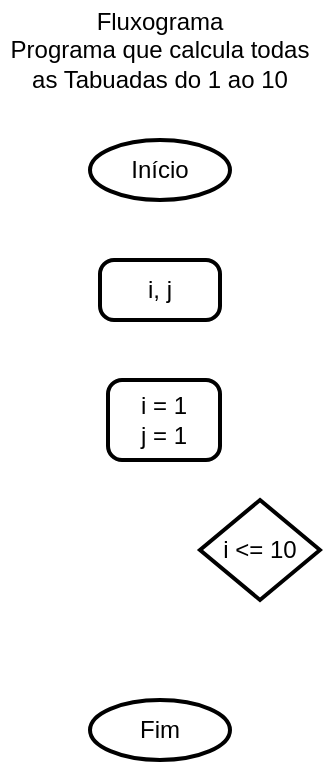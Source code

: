<mxfile version="24.0.1" type="device">
  <diagram name="Página-1" id="-PWcez6PeqUAi6k446lX">
    <mxGraphModel dx="989" dy="538" grid="1" gridSize="10" guides="1" tooltips="1" connect="1" arrows="1" fold="1" page="1" pageScale="1" pageWidth="827" pageHeight="1169" math="0" shadow="0">
      <root>
        <mxCell id="0" />
        <mxCell id="1" parent="0" />
        <mxCell id="eXQMCZ6EFU6vYwKu3M7L-1" value="Fluxograma&lt;div&gt;Programa que calcula todas as Tabuadas do 1 ao 10&lt;/div&gt;" style="text;html=1;align=center;verticalAlign=middle;whiteSpace=wrap;rounded=0;" vertex="1" parent="1">
          <mxGeometry x="334" y="40" width="160" height="50" as="geometry" />
        </mxCell>
        <mxCell id="eXQMCZ6EFU6vYwKu3M7L-2" value="Início" style="strokeWidth=2;html=1;shape=mxgraph.flowchart.start_1;whiteSpace=wrap;" vertex="1" parent="1">
          <mxGeometry x="379" y="110" width="70" height="30" as="geometry" />
        </mxCell>
        <mxCell id="eXQMCZ6EFU6vYwKu3M7L-3" value="Fim" style="strokeWidth=2;html=1;shape=mxgraph.flowchart.start_1;whiteSpace=wrap;" vertex="1" parent="1">
          <mxGeometry x="379" y="390" width="70" height="30" as="geometry" />
        </mxCell>
        <mxCell id="eXQMCZ6EFU6vYwKu3M7L-4" value="i, j" style="rounded=1;whiteSpace=wrap;html=1;absoluteArcSize=1;arcSize=14;strokeWidth=2;" vertex="1" parent="1">
          <mxGeometry x="384" y="170" width="60" height="30" as="geometry" />
        </mxCell>
        <mxCell id="eXQMCZ6EFU6vYwKu3M7L-5" value="i &amp;lt;= 10" style="strokeWidth=2;html=1;shape=mxgraph.flowchart.decision;whiteSpace=wrap;" vertex="1" parent="1">
          <mxGeometry x="434" y="290" width="60" height="50" as="geometry" />
        </mxCell>
        <mxCell id="eXQMCZ6EFU6vYwKu3M7L-6" value="i = 1&lt;div&gt;j = 1&lt;/div&gt;" style="rounded=1;whiteSpace=wrap;html=1;absoluteArcSize=1;arcSize=14;strokeWidth=2;" vertex="1" parent="1">
          <mxGeometry x="388" y="230" width="56" height="40" as="geometry" />
        </mxCell>
      </root>
    </mxGraphModel>
  </diagram>
</mxfile>
